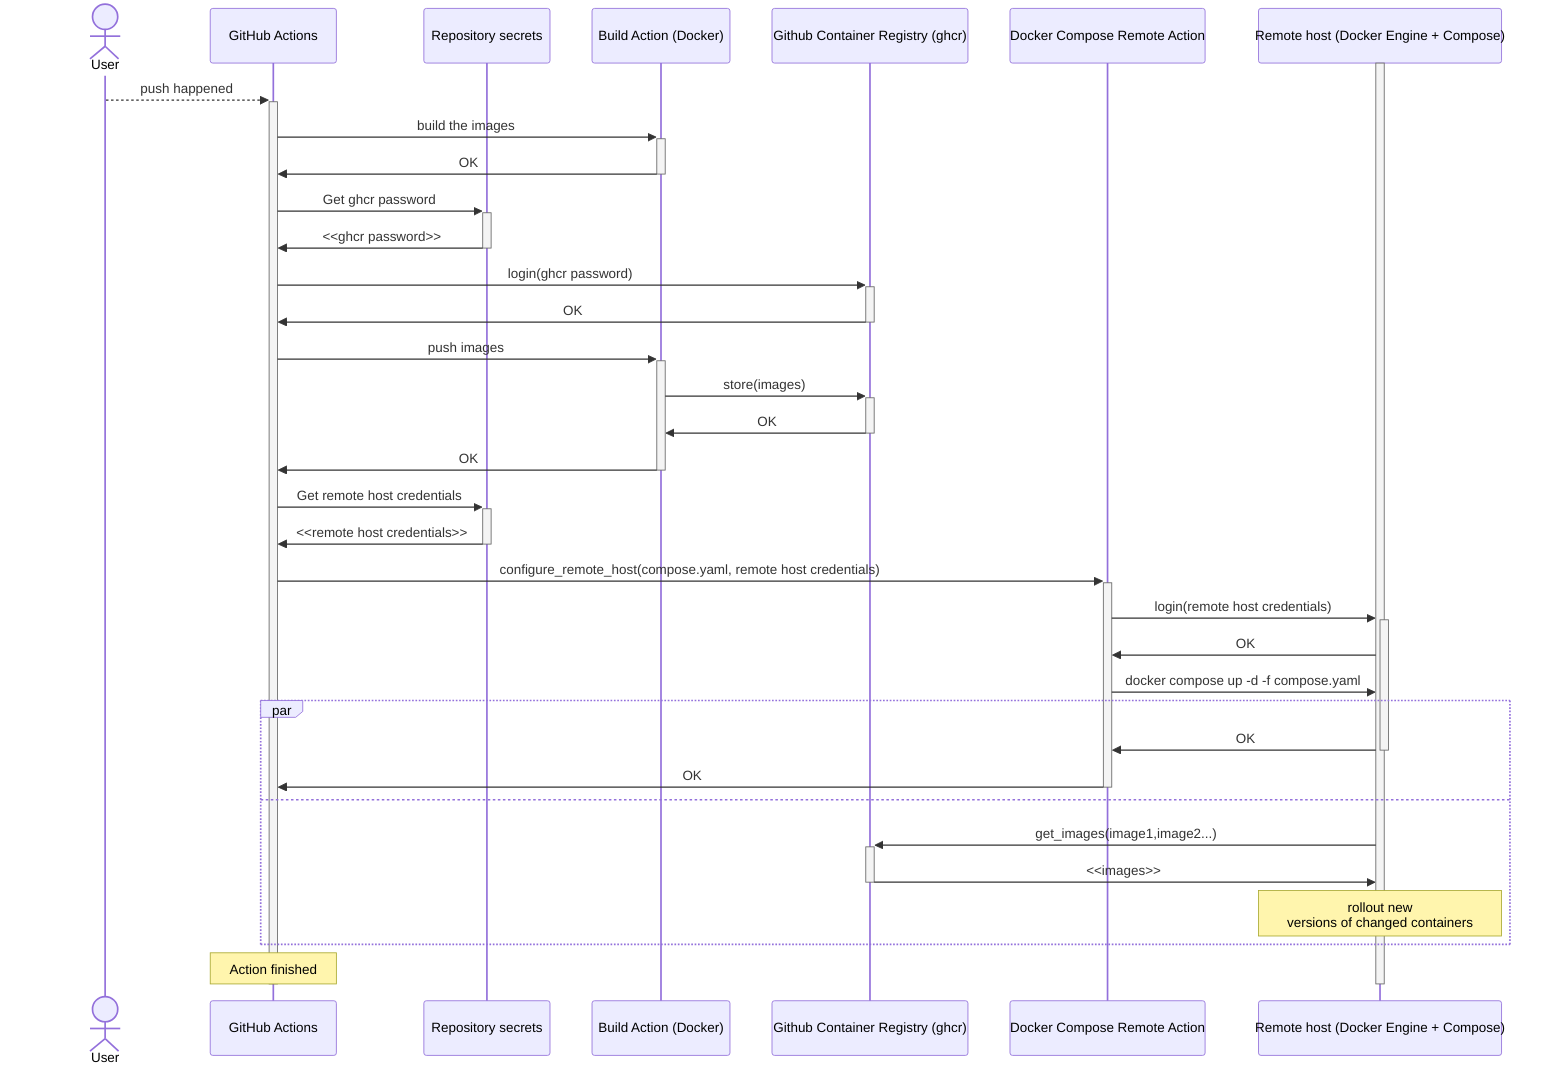 sequenceDiagram
    actor u as User
    participant a as GitHub Actions
    participant s as Repository secrets
    participant b as Build Action (Docker)
    participant g as Github Container Registry (ghcr)
    participant d as Docker Compose Remote Action
    participant r as Remote host (Docker Engine + Compose)
    activate r
    u-->>+a: push happened
    a->>+b: build the images
    b->>-a: OK
    a->>+s: Get ghcr password
    s->>-a: <<ghcr password>>
    a->>+g: login(ghcr password)
    g->>-a: OK
    a->>+b: push images
    b->>+g: store(images)
    g->>-b: OK
    b->>-a: OK
    a->>+s: Get remote host credentials
    s->>-a: <<remote host credentials>>
    a->>+d: configure_remote_host(compose.yaml, remote host credentials)
    d->>+r: login(remote host credentials)
    r->>d: OK
    d->>r: docker compose up -d -f compose.yaml
    par
        r->>-d: OK
        d->>-a: OK
    and
        r->>+g: get_images(image1,image2...)
        g->>-r: <<images>>
        note over r: rollout new<br>versions of changed containers
    end
    note over a: Action finished
    deactivate a
    deactivate r